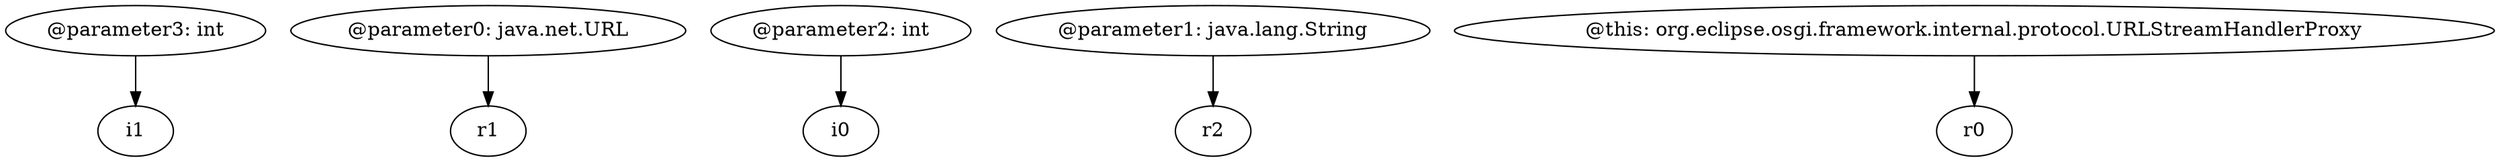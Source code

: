 digraph g {
0[label="@parameter3: int"]
1[label="i1"]
0->1[label=""]
2[label="@parameter0: java.net.URL"]
3[label="r1"]
2->3[label=""]
4[label="@parameter2: int"]
5[label="i0"]
4->5[label=""]
6[label="@parameter1: java.lang.String"]
7[label="r2"]
6->7[label=""]
8[label="@this: org.eclipse.osgi.framework.internal.protocol.URLStreamHandlerProxy"]
9[label="r0"]
8->9[label=""]
}